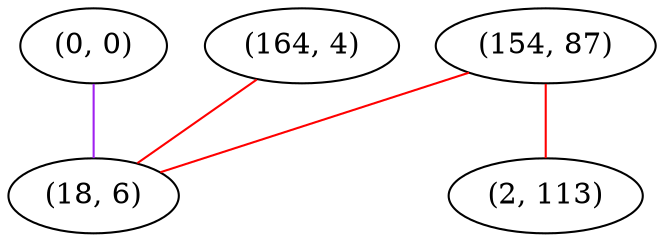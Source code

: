 graph "" {
"(154, 87)";
"(0, 0)";
"(164, 4)";
"(18, 6)";
"(2, 113)";
"(154, 87)" -- "(18, 6)"  [color=red, key=0, weight=1];
"(154, 87)" -- "(2, 113)"  [color=red, key=0, weight=1];
"(0, 0)" -- "(18, 6)"  [color=purple, key=0, weight=4];
"(164, 4)" -- "(18, 6)"  [color=red, key=0, weight=1];
}
